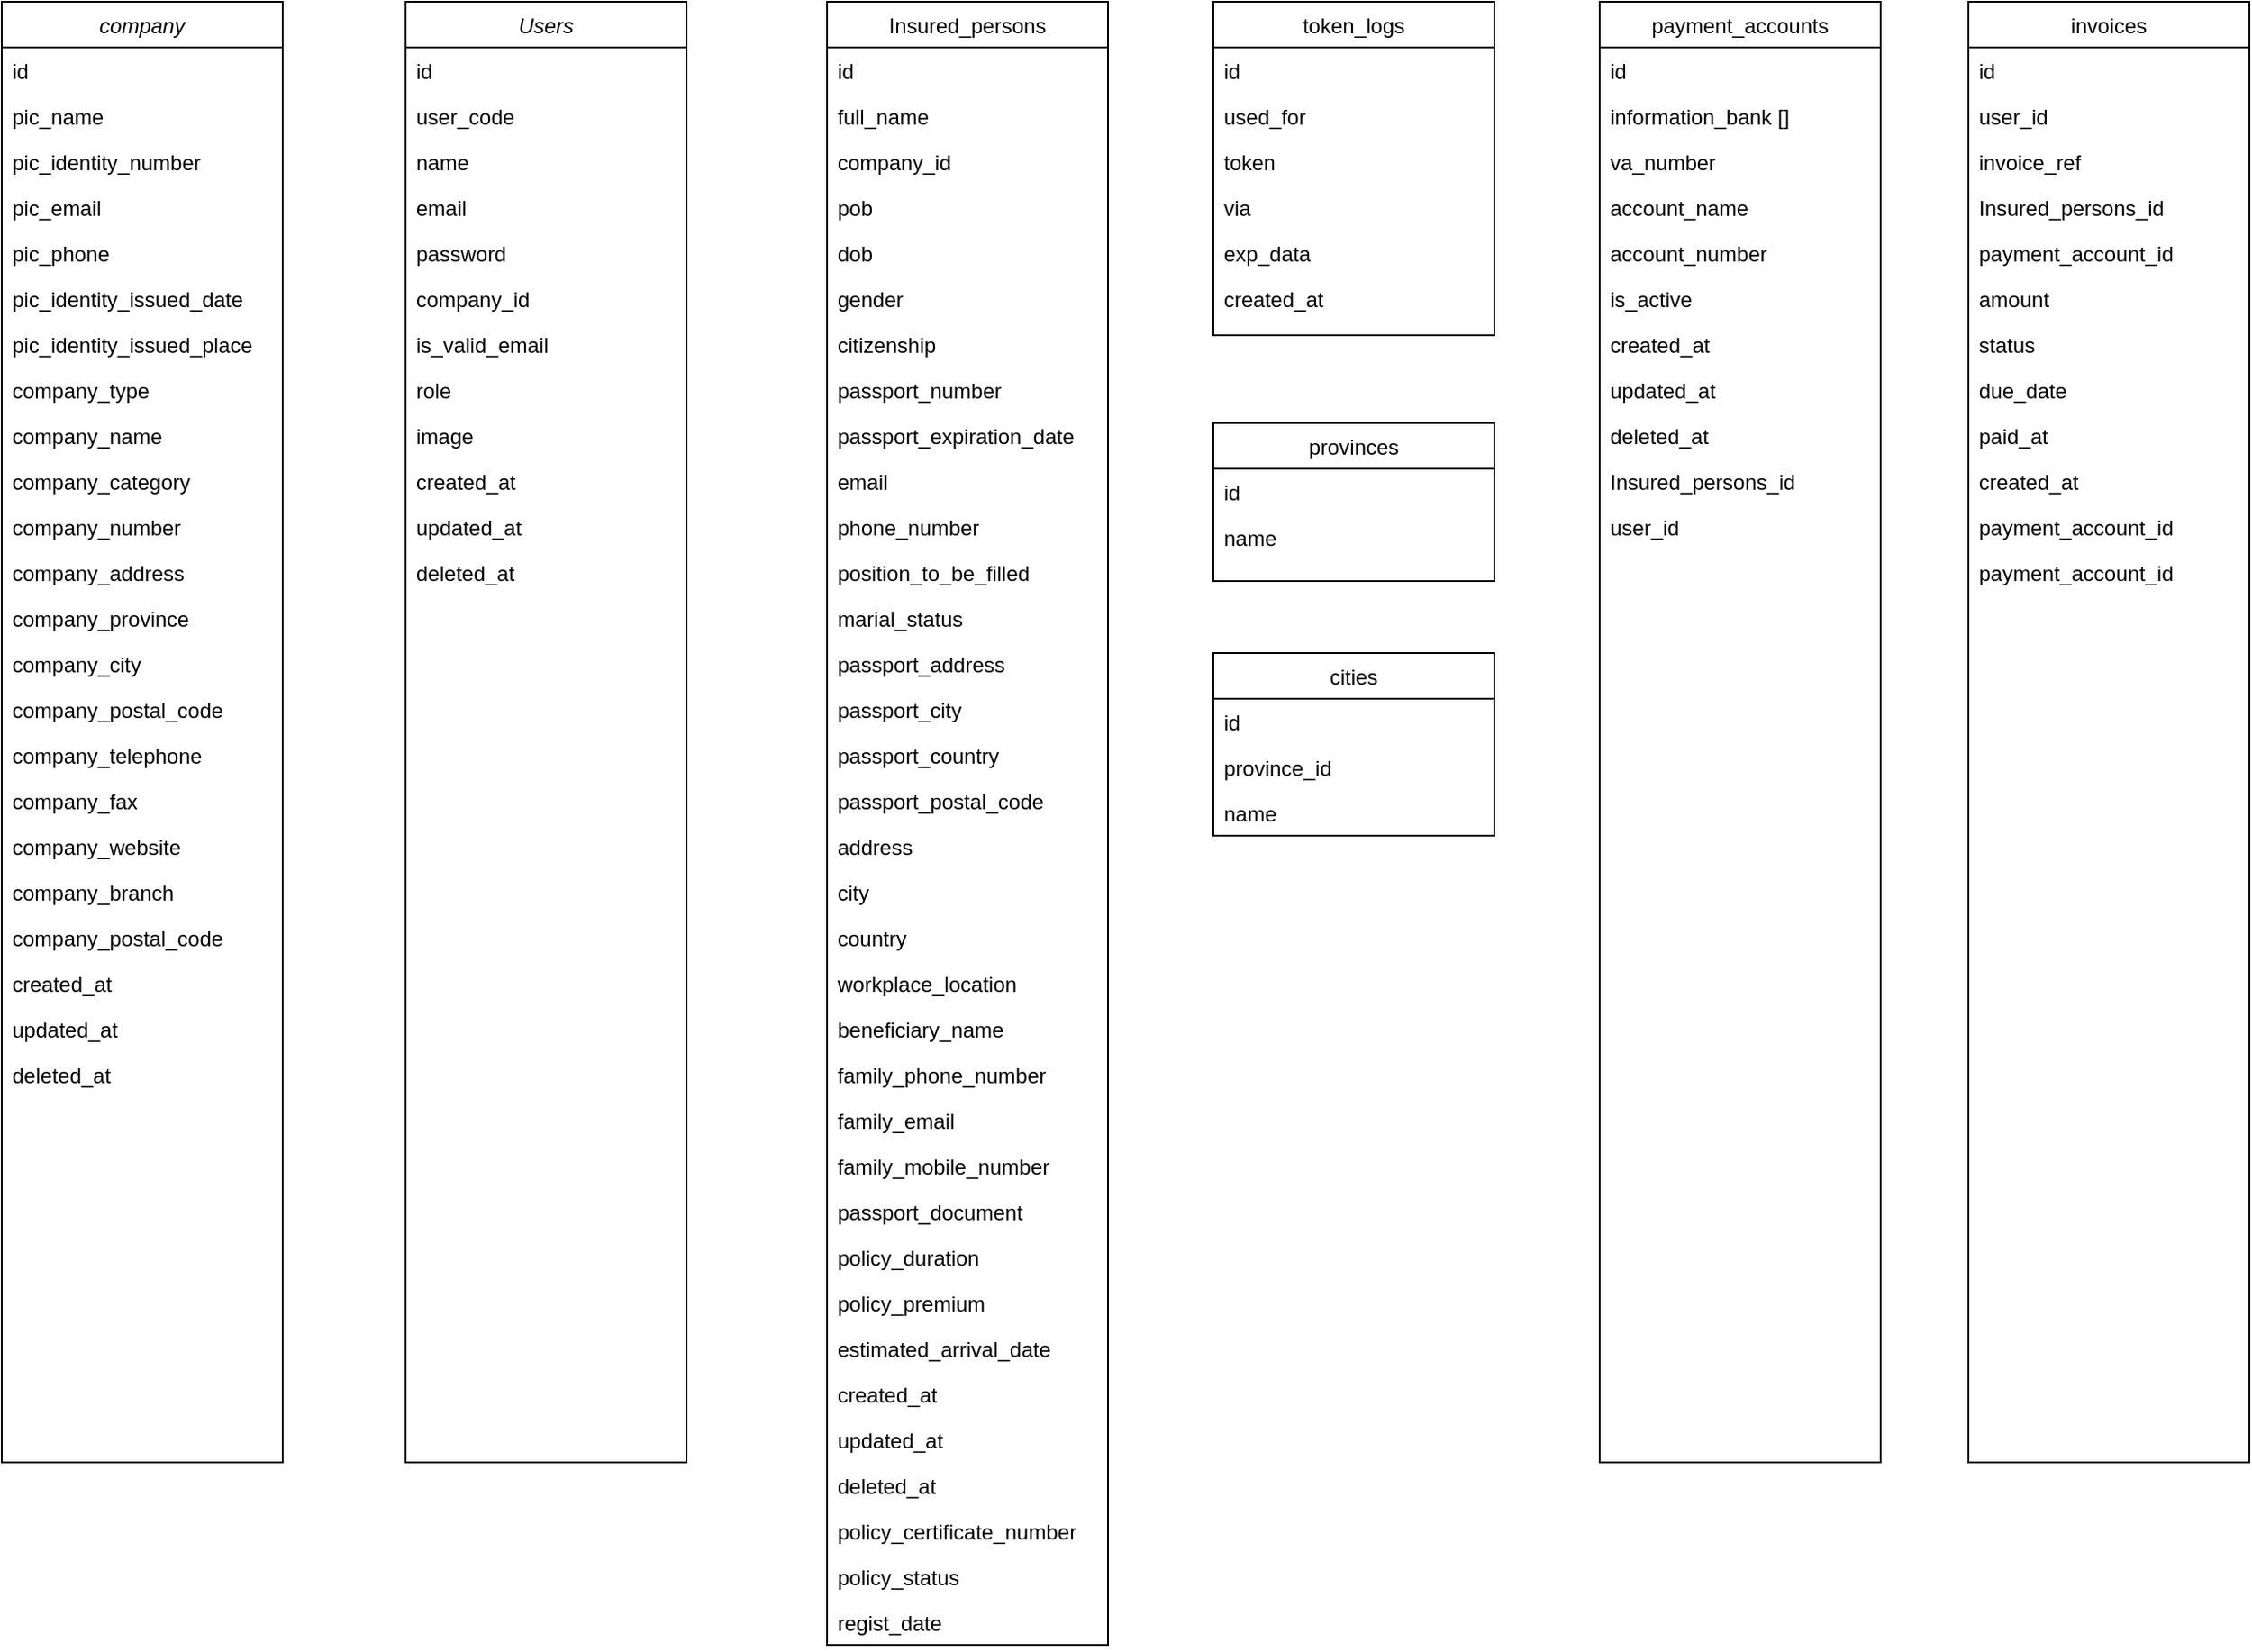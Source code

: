 <mxfile version="28.0.7">
  <diagram id="C5RBs43oDa-KdzZeNtuy" name="Page-1">
    <mxGraphModel dx="963" dy="489" grid="1" gridSize="10" guides="1" tooltips="1" connect="1" arrows="1" fold="1" page="1" pageScale="1" pageWidth="827" pageHeight="1169" math="0" shadow="0">
      <root>
        <mxCell id="WIyWlLk6GJQsqaUBKTNV-0" />
        <mxCell id="WIyWlLk6GJQsqaUBKTNV-1" parent="WIyWlLk6GJQsqaUBKTNV-0" />
        <mxCell id="zkfFHV4jXpPFQw0GAbJ--0" value="Users" style="swimlane;fontStyle=2;align=center;verticalAlign=top;childLayout=stackLayout;horizontal=1;startSize=26;horizontalStack=0;resizeParent=1;resizeLast=0;collapsible=1;marginBottom=0;rounded=0;shadow=0;strokeWidth=1;" parent="WIyWlLk6GJQsqaUBKTNV-1" vertex="1">
          <mxGeometry x="240" y="50" width="160" height="832" as="geometry">
            <mxRectangle x="230" y="140" width="160" height="26" as="alternateBounds" />
          </mxGeometry>
        </mxCell>
        <mxCell id="zkfFHV4jXpPFQw0GAbJ--1" value="id" style="text;align=left;verticalAlign=top;spacingLeft=4;spacingRight=4;overflow=hidden;rotatable=0;points=[[0,0.5],[1,0.5]];portConstraint=eastwest;" parent="zkfFHV4jXpPFQw0GAbJ--0" vertex="1">
          <mxGeometry y="26" width="160" height="26" as="geometry" />
        </mxCell>
        <mxCell id="zkfFHV4jXpPFQw0GAbJ--2" value="user_code" style="text;align=left;verticalAlign=top;spacingLeft=4;spacingRight=4;overflow=hidden;rotatable=0;points=[[0,0.5],[1,0.5]];portConstraint=eastwest;rounded=0;shadow=0;html=0;" parent="zkfFHV4jXpPFQw0GAbJ--0" vertex="1">
          <mxGeometry y="52" width="160" height="26" as="geometry" />
        </mxCell>
        <mxCell id="zkfFHV4jXpPFQw0GAbJ--3" value="name" style="text;align=left;verticalAlign=top;spacingLeft=4;spacingRight=4;overflow=hidden;rotatable=0;points=[[0,0.5],[1,0.5]];portConstraint=eastwest;rounded=0;shadow=0;html=0;" parent="zkfFHV4jXpPFQw0GAbJ--0" vertex="1">
          <mxGeometry y="78" width="160" height="26" as="geometry" />
        </mxCell>
        <mxCell id="PtLo-HiWx1Qt0fZx8iyN-0" value="email" style="text;align=left;verticalAlign=top;spacingLeft=4;spacingRight=4;overflow=hidden;rotatable=0;points=[[0,0.5],[1,0.5]];portConstraint=eastwest;rounded=0;shadow=0;html=0;" vertex="1" parent="zkfFHV4jXpPFQw0GAbJ--0">
          <mxGeometry y="104" width="160" height="26" as="geometry" />
        </mxCell>
        <mxCell id="PtLo-HiWx1Qt0fZx8iyN-1" value="password" style="text;align=left;verticalAlign=top;spacingLeft=4;spacingRight=4;overflow=hidden;rotatable=0;points=[[0,0.5],[1,0.5]];portConstraint=eastwest;rounded=0;shadow=0;html=0;" vertex="1" parent="zkfFHV4jXpPFQw0GAbJ--0">
          <mxGeometry y="130" width="160" height="26" as="geometry" />
        </mxCell>
        <mxCell id="PtLo-HiWx1Qt0fZx8iyN-147" value="company_id" style="text;align=left;verticalAlign=top;spacingLeft=4;spacingRight=4;overflow=hidden;rotatable=0;points=[[0,0.5],[1,0.5]];portConstraint=eastwest;rounded=0;shadow=0;html=0;" vertex="1" parent="zkfFHV4jXpPFQw0GAbJ--0">
          <mxGeometry y="156" width="160" height="26" as="geometry" />
        </mxCell>
        <mxCell id="PtLo-HiWx1Qt0fZx8iyN-21" value="is_valid_email" style="text;align=left;verticalAlign=top;spacingLeft=4;spacingRight=4;overflow=hidden;rotatable=0;points=[[0,0.5],[1,0.5]];portConstraint=eastwest;rounded=0;shadow=0;html=0;" vertex="1" parent="zkfFHV4jXpPFQw0GAbJ--0">
          <mxGeometry y="182" width="160" height="26" as="geometry" />
        </mxCell>
        <mxCell id="PtLo-HiWx1Qt0fZx8iyN-22" value="role" style="text;align=left;verticalAlign=top;spacingLeft=4;spacingRight=4;overflow=hidden;rotatable=0;points=[[0,0.5],[1,0.5]];portConstraint=eastwest;rounded=0;shadow=0;html=0;" vertex="1" parent="zkfFHV4jXpPFQw0GAbJ--0">
          <mxGeometry y="208" width="160" height="26" as="geometry" />
        </mxCell>
        <mxCell id="PtLo-HiWx1Qt0fZx8iyN-23" value="image" style="text;align=left;verticalAlign=top;spacingLeft=4;spacingRight=4;overflow=hidden;rotatable=0;points=[[0,0.5],[1,0.5]];portConstraint=eastwest;rounded=0;shadow=0;html=0;" vertex="1" parent="zkfFHV4jXpPFQw0GAbJ--0">
          <mxGeometry y="234" width="160" height="26" as="geometry" />
        </mxCell>
        <mxCell id="PtLo-HiWx1Qt0fZx8iyN-24" value="created_at" style="text;align=left;verticalAlign=top;spacingLeft=4;spacingRight=4;overflow=hidden;rotatable=0;points=[[0,0.5],[1,0.5]];portConstraint=eastwest;rounded=0;shadow=0;html=0;" vertex="1" parent="zkfFHV4jXpPFQw0GAbJ--0">
          <mxGeometry y="260" width="160" height="26" as="geometry" />
        </mxCell>
        <mxCell id="PtLo-HiWx1Qt0fZx8iyN-25" value="updated_at" style="text;align=left;verticalAlign=top;spacingLeft=4;spacingRight=4;overflow=hidden;rotatable=0;points=[[0,0.5],[1,0.5]];portConstraint=eastwest;rounded=0;shadow=0;html=0;" vertex="1" parent="zkfFHV4jXpPFQw0GAbJ--0">
          <mxGeometry y="286" width="160" height="26" as="geometry" />
        </mxCell>
        <mxCell id="PtLo-HiWx1Qt0fZx8iyN-26" value="deleted_at" style="text;align=left;verticalAlign=top;spacingLeft=4;spacingRight=4;overflow=hidden;rotatable=0;points=[[0,0.5],[1,0.5]];portConstraint=eastwest;rounded=0;shadow=0;html=0;" vertex="1" parent="zkfFHV4jXpPFQw0GAbJ--0">
          <mxGeometry y="312" width="160" height="26" as="geometry" />
        </mxCell>
        <mxCell id="zkfFHV4jXpPFQw0GAbJ--17" value="Insured_persons" style="swimlane;fontStyle=0;align=center;verticalAlign=top;childLayout=stackLayout;horizontal=1;startSize=26;horizontalStack=0;resizeParent=1;resizeLast=0;collapsible=1;marginBottom=0;rounded=0;shadow=0;strokeWidth=1;" parent="WIyWlLk6GJQsqaUBKTNV-1" vertex="1">
          <mxGeometry x="480" y="50" width="160" height="936" as="geometry">
            <mxRectangle x="550" y="140" width="160" height="26" as="alternateBounds" />
          </mxGeometry>
        </mxCell>
        <mxCell id="zkfFHV4jXpPFQw0GAbJ--18" value="id" style="text;align=left;verticalAlign=top;spacingLeft=4;spacingRight=4;overflow=hidden;rotatable=0;points=[[0,0.5],[1,0.5]];portConstraint=eastwest;" parent="zkfFHV4jXpPFQw0GAbJ--17" vertex="1">
          <mxGeometry y="26" width="160" height="26" as="geometry" />
        </mxCell>
        <mxCell id="zkfFHV4jXpPFQw0GAbJ--19" value="full_name" style="text;align=left;verticalAlign=top;spacingLeft=4;spacingRight=4;overflow=hidden;rotatable=0;points=[[0,0.5],[1,0.5]];portConstraint=eastwest;rounded=0;shadow=0;html=0;" parent="zkfFHV4jXpPFQw0GAbJ--17" vertex="1">
          <mxGeometry y="52" width="160" height="26" as="geometry" />
        </mxCell>
        <mxCell id="PtLo-HiWx1Qt0fZx8iyN-50" value="company_id" style="text;align=left;verticalAlign=top;spacingLeft=4;spacingRight=4;overflow=hidden;rotatable=0;points=[[0,0.5],[1,0.5]];portConstraint=eastwest;" vertex="1" parent="zkfFHV4jXpPFQw0GAbJ--17">
          <mxGeometry y="78" width="160" height="26" as="geometry" />
        </mxCell>
        <mxCell id="zkfFHV4jXpPFQw0GAbJ--20" value="pob" style="text;align=left;verticalAlign=top;spacingLeft=4;spacingRight=4;overflow=hidden;rotatable=0;points=[[0,0.5],[1,0.5]];portConstraint=eastwest;rounded=0;shadow=0;html=0;" parent="zkfFHV4jXpPFQw0GAbJ--17" vertex="1">
          <mxGeometry y="104" width="160" height="26" as="geometry" />
        </mxCell>
        <mxCell id="zkfFHV4jXpPFQw0GAbJ--21" value="dob" style="text;align=left;verticalAlign=top;spacingLeft=4;spacingRight=4;overflow=hidden;rotatable=0;points=[[0,0.5],[1,0.5]];portConstraint=eastwest;rounded=0;shadow=0;html=0;" parent="zkfFHV4jXpPFQw0GAbJ--17" vertex="1">
          <mxGeometry y="130" width="160" height="26" as="geometry" />
        </mxCell>
        <mxCell id="zkfFHV4jXpPFQw0GAbJ--22" value="gender" style="text;align=left;verticalAlign=top;spacingLeft=4;spacingRight=4;overflow=hidden;rotatable=0;points=[[0,0.5],[1,0.5]];portConstraint=eastwest;rounded=0;shadow=0;html=0;" parent="zkfFHV4jXpPFQw0GAbJ--17" vertex="1">
          <mxGeometry y="156" width="160" height="26" as="geometry" />
        </mxCell>
        <mxCell id="zkfFHV4jXpPFQw0GAbJ--24" value="citizenship" style="text;align=left;verticalAlign=top;spacingLeft=4;spacingRight=4;overflow=hidden;rotatable=0;points=[[0,0.5],[1,0.5]];portConstraint=eastwest;" parent="zkfFHV4jXpPFQw0GAbJ--17" vertex="1">
          <mxGeometry y="182" width="160" height="26" as="geometry" />
        </mxCell>
        <mxCell id="zkfFHV4jXpPFQw0GAbJ--25" value="passport_number" style="text;align=left;verticalAlign=top;spacingLeft=4;spacingRight=4;overflow=hidden;rotatable=0;points=[[0,0.5],[1,0.5]];portConstraint=eastwest;" parent="zkfFHV4jXpPFQw0GAbJ--17" vertex="1">
          <mxGeometry y="208" width="160" height="26" as="geometry" />
        </mxCell>
        <mxCell id="PtLo-HiWx1Qt0fZx8iyN-28" value="passport_expiration_date" style="text;align=left;verticalAlign=top;spacingLeft=4;spacingRight=4;overflow=hidden;rotatable=0;points=[[0,0.5],[1,0.5]];portConstraint=eastwest;" vertex="1" parent="zkfFHV4jXpPFQw0GAbJ--17">
          <mxGeometry y="234" width="160" height="26" as="geometry" />
        </mxCell>
        <mxCell id="PtLo-HiWx1Qt0fZx8iyN-29" value="email" style="text;align=left;verticalAlign=top;spacingLeft=4;spacingRight=4;overflow=hidden;rotatable=0;points=[[0,0.5],[1,0.5]];portConstraint=eastwest;" vertex="1" parent="zkfFHV4jXpPFQw0GAbJ--17">
          <mxGeometry y="260" width="160" height="26" as="geometry" />
        </mxCell>
        <mxCell id="PtLo-HiWx1Qt0fZx8iyN-30" value="phone_number" style="text;align=left;verticalAlign=top;spacingLeft=4;spacingRight=4;overflow=hidden;rotatable=0;points=[[0,0.5],[1,0.5]];portConstraint=eastwest;" vertex="1" parent="zkfFHV4jXpPFQw0GAbJ--17">
          <mxGeometry y="286" width="160" height="26" as="geometry" />
        </mxCell>
        <mxCell id="PtLo-HiWx1Qt0fZx8iyN-31" value="position_to_be_filled" style="text;align=left;verticalAlign=top;spacingLeft=4;spacingRight=4;overflow=hidden;rotatable=0;points=[[0,0.5],[1,0.5]];portConstraint=eastwest;" vertex="1" parent="zkfFHV4jXpPFQw0GAbJ--17">
          <mxGeometry y="312" width="160" height="26" as="geometry" />
        </mxCell>
        <mxCell id="PtLo-HiWx1Qt0fZx8iyN-32" value="marial_status" style="text;align=left;verticalAlign=top;spacingLeft=4;spacingRight=4;overflow=hidden;rotatable=0;points=[[0,0.5],[1,0.5]];portConstraint=eastwest;" vertex="1" parent="zkfFHV4jXpPFQw0GAbJ--17">
          <mxGeometry y="338" width="160" height="26" as="geometry" />
        </mxCell>
        <mxCell id="PtLo-HiWx1Qt0fZx8iyN-33" value="passport_address" style="text;align=left;verticalAlign=top;spacingLeft=4;spacingRight=4;overflow=hidden;rotatable=0;points=[[0,0.5],[1,0.5]];portConstraint=eastwest;" vertex="1" parent="zkfFHV4jXpPFQw0GAbJ--17">
          <mxGeometry y="364" width="160" height="26" as="geometry" />
        </mxCell>
        <mxCell id="PtLo-HiWx1Qt0fZx8iyN-34" value="passport_city" style="text;align=left;verticalAlign=top;spacingLeft=4;spacingRight=4;overflow=hidden;rotatable=0;points=[[0,0.5],[1,0.5]];portConstraint=eastwest;" vertex="1" parent="zkfFHV4jXpPFQw0GAbJ--17">
          <mxGeometry y="390" width="160" height="26" as="geometry" />
        </mxCell>
        <mxCell id="PtLo-HiWx1Qt0fZx8iyN-35" value="passport_country" style="text;align=left;verticalAlign=top;spacingLeft=4;spacingRight=4;overflow=hidden;rotatable=0;points=[[0,0.5],[1,0.5]];portConstraint=eastwest;" vertex="1" parent="zkfFHV4jXpPFQw0GAbJ--17">
          <mxGeometry y="416" width="160" height="26" as="geometry" />
        </mxCell>
        <mxCell id="PtLo-HiWx1Qt0fZx8iyN-36" value="passport_postal_code" style="text;align=left;verticalAlign=top;spacingLeft=4;spacingRight=4;overflow=hidden;rotatable=0;points=[[0,0.5],[1,0.5]];portConstraint=eastwest;" vertex="1" parent="zkfFHV4jXpPFQw0GAbJ--17">
          <mxGeometry y="442" width="160" height="26" as="geometry" />
        </mxCell>
        <mxCell id="PtLo-HiWx1Qt0fZx8iyN-37" value="address" style="text;align=left;verticalAlign=top;spacingLeft=4;spacingRight=4;overflow=hidden;rotatable=0;points=[[0,0.5],[1,0.5]];portConstraint=eastwest;" vertex="1" parent="zkfFHV4jXpPFQw0GAbJ--17">
          <mxGeometry y="468" width="160" height="26" as="geometry" />
        </mxCell>
        <mxCell id="PtLo-HiWx1Qt0fZx8iyN-38" value="city" style="text;align=left;verticalAlign=top;spacingLeft=4;spacingRight=4;overflow=hidden;rotatable=0;points=[[0,0.5],[1,0.5]];portConstraint=eastwest;" vertex="1" parent="zkfFHV4jXpPFQw0GAbJ--17">
          <mxGeometry y="494" width="160" height="26" as="geometry" />
        </mxCell>
        <mxCell id="PtLo-HiWx1Qt0fZx8iyN-39" value="country" style="text;align=left;verticalAlign=top;spacingLeft=4;spacingRight=4;overflow=hidden;rotatable=0;points=[[0,0.5],[1,0.5]];portConstraint=eastwest;" vertex="1" parent="zkfFHV4jXpPFQw0GAbJ--17">
          <mxGeometry y="520" width="160" height="26" as="geometry" />
        </mxCell>
        <mxCell id="PtLo-HiWx1Qt0fZx8iyN-40" value="workplace_location" style="text;align=left;verticalAlign=top;spacingLeft=4;spacingRight=4;overflow=hidden;rotatable=0;points=[[0,0.5],[1,0.5]];portConstraint=eastwest;" vertex="1" parent="zkfFHV4jXpPFQw0GAbJ--17">
          <mxGeometry y="546" width="160" height="26" as="geometry" />
        </mxCell>
        <mxCell id="PtLo-HiWx1Qt0fZx8iyN-41" value="beneficiary_name" style="text;align=left;verticalAlign=top;spacingLeft=4;spacingRight=4;overflow=hidden;rotatable=0;points=[[0,0.5],[1,0.5]];portConstraint=eastwest;" vertex="1" parent="zkfFHV4jXpPFQw0GAbJ--17">
          <mxGeometry y="572" width="160" height="26" as="geometry" />
        </mxCell>
        <mxCell id="PtLo-HiWx1Qt0fZx8iyN-42" value="family_phone_number" style="text;align=left;verticalAlign=top;spacingLeft=4;spacingRight=4;overflow=hidden;rotatable=0;points=[[0,0.5],[1,0.5]];portConstraint=eastwest;" vertex="1" parent="zkfFHV4jXpPFQw0GAbJ--17">
          <mxGeometry y="598" width="160" height="26" as="geometry" />
        </mxCell>
        <mxCell id="PtLo-HiWx1Qt0fZx8iyN-43" value="family_email" style="text;align=left;verticalAlign=top;spacingLeft=4;spacingRight=4;overflow=hidden;rotatable=0;points=[[0,0.5],[1,0.5]];portConstraint=eastwest;" vertex="1" parent="zkfFHV4jXpPFQw0GAbJ--17">
          <mxGeometry y="624" width="160" height="26" as="geometry" />
        </mxCell>
        <mxCell id="PtLo-HiWx1Qt0fZx8iyN-44" value="family_mobile_number" style="text;align=left;verticalAlign=top;spacingLeft=4;spacingRight=4;overflow=hidden;rotatable=0;points=[[0,0.5],[1,0.5]];portConstraint=eastwest;" vertex="1" parent="zkfFHV4jXpPFQw0GAbJ--17">
          <mxGeometry y="650" width="160" height="26" as="geometry" />
        </mxCell>
        <mxCell id="PtLo-HiWx1Qt0fZx8iyN-45" value="passport_document" style="text;align=left;verticalAlign=top;spacingLeft=4;spacingRight=4;overflow=hidden;rotatable=0;points=[[0,0.5],[1,0.5]];portConstraint=eastwest;" vertex="1" parent="zkfFHV4jXpPFQw0GAbJ--17">
          <mxGeometry y="676" width="160" height="26" as="geometry" />
        </mxCell>
        <mxCell id="PtLo-HiWx1Qt0fZx8iyN-46" value="policy_duration" style="text;align=left;verticalAlign=top;spacingLeft=4;spacingRight=4;overflow=hidden;rotatable=0;points=[[0,0.5],[1,0.5]];portConstraint=eastwest;" vertex="1" parent="zkfFHV4jXpPFQw0GAbJ--17">
          <mxGeometry y="702" width="160" height="26" as="geometry" />
        </mxCell>
        <mxCell id="PtLo-HiWx1Qt0fZx8iyN-165" value="policy_premium" style="text;align=left;verticalAlign=top;spacingLeft=4;spacingRight=4;overflow=hidden;rotatable=0;points=[[0,0.5],[1,0.5]];portConstraint=eastwest;" vertex="1" parent="zkfFHV4jXpPFQw0GAbJ--17">
          <mxGeometry y="728" width="160" height="26" as="geometry" />
        </mxCell>
        <mxCell id="PtLo-HiWx1Qt0fZx8iyN-51" value="estimated_arrival_date" style="text;align=left;verticalAlign=top;spacingLeft=4;spacingRight=4;overflow=hidden;rotatable=0;points=[[0,0.5],[1,0.5]];portConstraint=eastwest;" vertex="1" parent="zkfFHV4jXpPFQw0GAbJ--17">
          <mxGeometry y="754" width="160" height="26" as="geometry" />
        </mxCell>
        <mxCell id="PtLo-HiWx1Qt0fZx8iyN-47" value="created_at" style="text;align=left;verticalAlign=top;spacingLeft=4;spacingRight=4;overflow=hidden;rotatable=0;points=[[0,0.5],[1,0.5]];portConstraint=eastwest;" vertex="1" parent="zkfFHV4jXpPFQw0GAbJ--17">
          <mxGeometry y="780" width="160" height="26" as="geometry" />
        </mxCell>
        <mxCell id="PtLo-HiWx1Qt0fZx8iyN-48" value="updated_at" style="text;align=left;verticalAlign=top;spacingLeft=4;spacingRight=4;overflow=hidden;rotatable=0;points=[[0,0.5],[1,0.5]];portConstraint=eastwest;" vertex="1" parent="zkfFHV4jXpPFQw0GAbJ--17">
          <mxGeometry y="806" width="160" height="26" as="geometry" />
        </mxCell>
        <mxCell id="PtLo-HiWx1Qt0fZx8iyN-49" value="deleted_at" style="text;align=left;verticalAlign=top;spacingLeft=4;spacingRight=4;overflow=hidden;rotatable=0;points=[[0,0.5],[1,0.5]];portConstraint=eastwest;" vertex="1" parent="zkfFHV4jXpPFQw0GAbJ--17">
          <mxGeometry y="832" width="160" height="26" as="geometry" />
        </mxCell>
        <mxCell id="PtLo-HiWx1Qt0fZx8iyN-84" value="policy_certificate_number" style="text;align=left;verticalAlign=top;spacingLeft=4;spacingRight=4;overflow=hidden;rotatable=0;points=[[0,0.5],[1,0.5]];portConstraint=eastwest;" vertex="1" parent="zkfFHV4jXpPFQw0GAbJ--17">
          <mxGeometry y="858" width="160" height="26" as="geometry" />
        </mxCell>
        <mxCell id="PtLo-HiWx1Qt0fZx8iyN-85" value="policy_status" style="text;align=left;verticalAlign=top;spacingLeft=4;spacingRight=4;overflow=hidden;rotatable=0;points=[[0,0.5],[1,0.5]];portConstraint=eastwest;" vertex="1" parent="zkfFHV4jXpPFQw0GAbJ--17">
          <mxGeometry y="884" width="160" height="26" as="geometry" />
        </mxCell>
        <mxCell id="PtLo-HiWx1Qt0fZx8iyN-100" value="regist_date" style="text;align=left;verticalAlign=top;spacingLeft=4;spacingRight=4;overflow=hidden;rotatable=0;points=[[0,0.5],[1,0.5]];portConstraint=eastwest;" vertex="1" parent="zkfFHV4jXpPFQw0GAbJ--17">
          <mxGeometry y="910" width="160" height="26" as="geometry" />
        </mxCell>
        <mxCell id="PtLo-HiWx1Qt0fZx8iyN-52" value="token_logs" style="swimlane;fontStyle=0;align=center;verticalAlign=top;childLayout=stackLayout;horizontal=1;startSize=26;horizontalStack=0;resizeParent=1;resizeLast=0;collapsible=1;marginBottom=0;rounded=0;shadow=0;strokeWidth=1;" vertex="1" parent="WIyWlLk6GJQsqaUBKTNV-1">
          <mxGeometry x="700" y="50" width="160" height="190" as="geometry">
            <mxRectangle x="550" y="140" width="160" height="26" as="alternateBounds" />
          </mxGeometry>
        </mxCell>
        <mxCell id="PtLo-HiWx1Qt0fZx8iyN-53" value="id" style="text;align=left;verticalAlign=top;spacingLeft=4;spacingRight=4;overflow=hidden;rotatable=0;points=[[0,0.5],[1,0.5]];portConstraint=eastwest;" vertex="1" parent="PtLo-HiWx1Qt0fZx8iyN-52">
          <mxGeometry y="26" width="160" height="26" as="geometry" />
        </mxCell>
        <mxCell id="PtLo-HiWx1Qt0fZx8iyN-55" value="used_for" style="text;align=left;verticalAlign=top;spacingLeft=4;spacingRight=4;overflow=hidden;rotatable=0;points=[[0,0.5],[1,0.5]];portConstraint=eastwest;" vertex="1" parent="PtLo-HiWx1Qt0fZx8iyN-52">
          <mxGeometry y="52" width="160" height="26" as="geometry" />
        </mxCell>
        <mxCell id="PtLo-HiWx1Qt0fZx8iyN-81" value="token" style="text;align=left;verticalAlign=top;spacingLeft=4;spacingRight=4;overflow=hidden;rotatable=0;points=[[0,0.5],[1,0.5]];portConstraint=eastwest;" vertex="1" parent="PtLo-HiWx1Qt0fZx8iyN-52">
          <mxGeometry y="78" width="160" height="26" as="geometry" />
        </mxCell>
        <mxCell id="PtLo-HiWx1Qt0fZx8iyN-82" value="via" style="text;align=left;verticalAlign=top;spacingLeft=4;spacingRight=4;overflow=hidden;rotatable=0;points=[[0,0.5],[1,0.5]];portConstraint=eastwest;" vertex="1" parent="PtLo-HiWx1Qt0fZx8iyN-52">
          <mxGeometry y="104" width="160" height="26" as="geometry" />
        </mxCell>
        <mxCell id="PtLo-HiWx1Qt0fZx8iyN-83" value="exp_data" style="text;align=left;verticalAlign=top;spacingLeft=4;spacingRight=4;overflow=hidden;rotatable=0;points=[[0,0.5],[1,0.5]];portConstraint=eastwest;" vertex="1" parent="PtLo-HiWx1Qt0fZx8iyN-52">
          <mxGeometry y="130" width="160" height="26" as="geometry" />
        </mxCell>
        <mxCell id="PtLo-HiWx1Qt0fZx8iyN-160" value="created_at" style="text;align=left;verticalAlign=top;spacingLeft=4;spacingRight=4;overflow=hidden;rotatable=0;points=[[0,0.5],[1,0.5]];portConstraint=eastwest;" vertex="1" parent="PtLo-HiWx1Qt0fZx8iyN-52">
          <mxGeometry y="156" width="160" height="26" as="geometry" />
        </mxCell>
        <mxCell id="PtLo-HiWx1Qt0fZx8iyN-86" value="payment_accounts" style="swimlane;fontStyle=0;align=center;verticalAlign=top;childLayout=stackLayout;horizontal=1;startSize=26;horizontalStack=0;resizeParent=1;resizeLast=0;collapsible=1;marginBottom=0;rounded=0;shadow=0;strokeWidth=1;" vertex="1" parent="WIyWlLk6GJQsqaUBKTNV-1">
          <mxGeometry x="920" y="50" width="160" height="832" as="geometry">
            <mxRectangle x="550" y="140" width="160" height="26" as="alternateBounds" />
          </mxGeometry>
        </mxCell>
        <mxCell id="PtLo-HiWx1Qt0fZx8iyN-87" value="id" style="text;align=left;verticalAlign=top;spacingLeft=4;spacingRight=4;overflow=hidden;rotatable=0;points=[[0,0.5],[1,0.5]];portConstraint=eastwest;" vertex="1" parent="PtLo-HiWx1Qt0fZx8iyN-86">
          <mxGeometry y="26" width="160" height="26" as="geometry" />
        </mxCell>
        <mxCell id="PtLo-HiWx1Qt0fZx8iyN-89" value="information_bank []" style="text;align=left;verticalAlign=top;spacingLeft=4;spacingRight=4;overflow=hidden;rotatable=0;points=[[0,0.5],[1,0.5]];portConstraint=eastwest;" vertex="1" parent="PtLo-HiWx1Qt0fZx8iyN-86">
          <mxGeometry y="52" width="160" height="26" as="geometry" />
        </mxCell>
        <mxCell id="PtLo-HiWx1Qt0fZx8iyN-92" value="va_number" style="text;align=left;verticalAlign=top;spacingLeft=4;spacingRight=4;overflow=hidden;rotatable=0;points=[[0,0.5],[1,0.5]];portConstraint=eastwest;" vertex="1" parent="PtLo-HiWx1Qt0fZx8iyN-86">
          <mxGeometry y="78" width="160" height="26" as="geometry" />
        </mxCell>
        <mxCell id="PtLo-HiWx1Qt0fZx8iyN-91" value="account_name" style="text;align=left;verticalAlign=top;spacingLeft=4;spacingRight=4;overflow=hidden;rotatable=0;points=[[0,0.5],[1,0.5]];portConstraint=eastwest;" vertex="1" parent="PtLo-HiWx1Qt0fZx8iyN-86">
          <mxGeometry y="104" width="160" height="26" as="geometry" />
        </mxCell>
        <mxCell id="PtLo-HiWx1Qt0fZx8iyN-95" value="account_number " style="text;align=left;verticalAlign=top;spacingLeft=4;spacingRight=4;overflow=hidden;rotatable=0;points=[[0,0.5],[1,0.5]];portConstraint=eastwest;" vertex="1" parent="PtLo-HiWx1Qt0fZx8iyN-86">
          <mxGeometry y="130" width="160" height="26" as="geometry" />
        </mxCell>
        <mxCell id="PtLo-HiWx1Qt0fZx8iyN-94" value="is_active " style="text;align=left;verticalAlign=top;spacingLeft=4;spacingRight=4;overflow=hidden;rotatable=0;points=[[0,0.5],[1,0.5]];portConstraint=eastwest;" vertex="1" parent="PtLo-HiWx1Qt0fZx8iyN-86">
          <mxGeometry y="156" width="160" height="26" as="geometry" />
        </mxCell>
        <mxCell id="PtLo-HiWx1Qt0fZx8iyN-96" value="created_at" style="text;align=left;verticalAlign=top;spacingLeft=4;spacingRight=4;overflow=hidden;rotatable=0;points=[[0,0.5],[1,0.5]];portConstraint=eastwest;" vertex="1" parent="PtLo-HiWx1Qt0fZx8iyN-86">
          <mxGeometry y="182" width="160" height="26" as="geometry" />
        </mxCell>
        <mxCell id="PtLo-HiWx1Qt0fZx8iyN-97" value="updated_at" style="text;align=left;verticalAlign=top;spacingLeft=4;spacingRight=4;overflow=hidden;rotatable=0;points=[[0,0.5],[1,0.5]];portConstraint=eastwest;" vertex="1" parent="PtLo-HiWx1Qt0fZx8iyN-86">
          <mxGeometry y="208" width="160" height="26" as="geometry" />
        </mxCell>
        <mxCell id="PtLo-HiWx1Qt0fZx8iyN-98" value="deleted_at" style="text;align=left;verticalAlign=top;spacingLeft=4;spacingRight=4;overflow=hidden;rotatable=0;points=[[0,0.5],[1,0.5]];portConstraint=eastwest;" vertex="1" parent="PtLo-HiWx1Qt0fZx8iyN-86">
          <mxGeometry y="234" width="160" height="26" as="geometry" />
        </mxCell>
        <mxCell id="PtLo-HiWx1Qt0fZx8iyN-114" value="Insured_persons_id" style="text;align=left;verticalAlign=top;spacingLeft=4;spacingRight=4;overflow=hidden;rotatable=0;points=[[0,0.5],[1,0.5]];portConstraint=eastwest;" vertex="1" parent="PtLo-HiWx1Qt0fZx8iyN-86">
          <mxGeometry y="260" width="160" height="26" as="geometry" />
        </mxCell>
        <mxCell id="PtLo-HiWx1Qt0fZx8iyN-115" value="user_id" style="text;align=left;verticalAlign=top;spacingLeft=4;spacingRight=4;overflow=hidden;rotatable=0;points=[[0,0.5],[1,0.5]];portConstraint=eastwest;" vertex="1" parent="PtLo-HiWx1Qt0fZx8iyN-86">
          <mxGeometry y="286" width="160" height="26" as="geometry" />
        </mxCell>
        <mxCell id="PtLo-HiWx1Qt0fZx8iyN-101" value="invoices" style="swimlane;fontStyle=0;align=center;verticalAlign=top;childLayout=stackLayout;horizontal=1;startSize=26;horizontalStack=0;resizeParent=1;resizeLast=0;collapsible=1;marginBottom=0;rounded=0;shadow=0;strokeWidth=1;" vertex="1" parent="WIyWlLk6GJQsqaUBKTNV-1">
          <mxGeometry x="1130" y="50" width="160" height="832" as="geometry">
            <mxRectangle x="550" y="140" width="160" height="26" as="alternateBounds" />
          </mxGeometry>
        </mxCell>
        <mxCell id="PtLo-HiWx1Qt0fZx8iyN-102" value="id" style="text;align=left;verticalAlign=top;spacingLeft=4;spacingRight=4;overflow=hidden;rotatable=0;points=[[0,0.5],[1,0.5]];portConstraint=eastwest;" vertex="1" parent="PtLo-HiWx1Qt0fZx8iyN-101">
          <mxGeometry y="26" width="160" height="26" as="geometry" />
        </mxCell>
        <mxCell id="PtLo-HiWx1Qt0fZx8iyN-103" value="user_id " style="text;align=left;verticalAlign=top;spacingLeft=4;spacingRight=4;overflow=hidden;rotatable=0;points=[[0,0.5],[1,0.5]];portConstraint=eastwest;" vertex="1" parent="PtLo-HiWx1Qt0fZx8iyN-101">
          <mxGeometry y="52" width="160" height="26" as="geometry" />
        </mxCell>
        <mxCell id="PtLo-HiWx1Qt0fZx8iyN-104" value="invoice_ref" style="text;align=left;verticalAlign=top;spacingLeft=4;spacingRight=4;overflow=hidden;rotatable=0;points=[[0,0.5],[1,0.5]];portConstraint=eastwest;" vertex="1" parent="PtLo-HiWx1Qt0fZx8iyN-101">
          <mxGeometry y="78" width="160" height="26" as="geometry" />
        </mxCell>
        <mxCell id="PtLo-HiWx1Qt0fZx8iyN-105" value="Insured_persons_id" style="text;align=left;verticalAlign=top;spacingLeft=4;spacingRight=4;overflow=hidden;rotatable=0;points=[[0,0.5],[1,0.5]];portConstraint=eastwest;" vertex="1" parent="PtLo-HiWx1Qt0fZx8iyN-101">
          <mxGeometry y="104" width="160" height="26" as="geometry" />
        </mxCell>
        <mxCell id="PtLo-HiWx1Qt0fZx8iyN-106" value="payment_account_id " style="text;align=left;verticalAlign=top;spacingLeft=4;spacingRight=4;overflow=hidden;rotatable=0;points=[[0,0.5],[1,0.5]];portConstraint=eastwest;" vertex="1" parent="PtLo-HiWx1Qt0fZx8iyN-101">
          <mxGeometry y="130" width="160" height="26" as="geometry" />
        </mxCell>
        <mxCell id="PtLo-HiWx1Qt0fZx8iyN-107" value="amount " style="text;align=left;verticalAlign=top;spacingLeft=4;spacingRight=4;overflow=hidden;rotatable=0;points=[[0,0.5],[1,0.5]];portConstraint=eastwest;" vertex="1" parent="PtLo-HiWx1Qt0fZx8iyN-101">
          <mxGeometry y="156" width="160" height="26" as="geometry" />
        </mxCell>
        <mxCell id="PtLo-HiWx1Qt0fZx8iyN-108" value="status" style="text;align=left;verticalAlign=top;spacingLeft=4;spacingRight=4;overflow=hidden;rotatable=0;points=[[0,0.5],[1,0.5]];portConstraint=eastwest;" vertex="1" parent="PtLo-HiWx1Qt0fZx8iyN-101">
          <mxGeometry y="182" width="160" height="26" as="geometry" />
        </mxCell>
        <mxCell id="PtLo-HiWx1Qt0fZx8iyN-109" value="due_date " style="text;align=left;verticalAlign=top;spacingLeft=4;spacingRight=4;overflow=hidden;rotatable=0;points=[[0,0.5],[1,0.5]];portConstraint=eastwest;" vertex="1" parent="PtLo-HiWx1Qt0fZx8iyN-101">
          <mxGeometry y="208" width="160" height="26" as="geometry" />
        </mxCell>
        <mxCell id="PtLo-HiWx1Qt0fZx8iyN-110" value="paid_at " style="text;align=left;verticalAlign=top;spacingLeft=4;spacingRight=4;overflow=hidden;rotatable=0;points=[[0,0.5],[1,0.5]];portConstraint=eastwest;" vertex="1" parent="PtLo-HiWx1Qt0fZx8iyN-101">
          <mxGeometry y="234" width="160" height="26" as="geometry" />
        </mxCell>
        <mxCell id="PtLo-HiWx1Qt0fZx8iyN-111" value="created_at " style="text;align=left;verticalAlign=top;spacingLeft=4;spacingRight=4;overflow=hidden;rotatable=0;points=[[0,0.5],[1,0.5]];portConstraint=eastwest;" vertex="1" parent="PtLo-HiWx1Qt0fZx8iyN-101">
          <mxGeometry y="260" width="160" height="26" as="geometry" />
        </mxCell>
        <mxCell id="PtLo-HiWx1Qt0fZx8iyN-112" value="payment_account_id " style="text;align=left;verticalAlign=top;spacingLeft=4;spacingRight=4;overflow=hidden;rotatable=0;points=[[0,0.5],[1,0.5]];portConstraint=eastwest;" vertex="1" parent="PtLo-HiWx1Qt0fZx8iyN-101">
          <mxGeometry y="286" width="160" height="26" as="geometry" />
        </mxCell>
        <mxCell id="PtLo-HiWx1Qt0fZx8iyN-113" value="payment_account_id " style="text;align=left;verticalAlign=top;spacingLeft=4;spacingRight=4;overflow=hidden;rotatable=0;points=[[0,0.5],[1,0.5]];portConstraint=eastwest;" vertex="1" parent="PtLo-HiWx1Qt0fZx8iyN-101">
          <mxGeometry y="312" width="160" height="26" as="geometry" />
        </mxCell>
        <mxCell id="PtLo-HiWx1Qt0fZx8iyN-116" value="company" style="swimlane;fontStyle=2;align=center;verticalAlign=top;childLayout=stackLayout;horizontal=1;startSize=26;horizontalStack=0;resizeParent=1;resizeLast=0;collapsible=1;marginBottom=0;rounded=0;shadow=0;strokeWidth=1;" vertex="1" parent="WIyWlLk6GJQsqaUBKTNV-1">
          <mxGeometry x="10" y="50" width="160" height="832" as="geometry">
            <mxRectangle x="230" y="140" width="160" height="26" as="alternateBounds" />
          </mxGeometry>
        </mxCell>
        <mxCell id="PtLo-HiWx1Qt0fZx8iyN-117" value="id" style="text;align=left;verticalAlign=top;spacingLeft=4;spacingRight=4;overflow=hidden;rotatable=0;points=[[0,0.5],[1,0.5]];portConstraint=eastwest;" vertex="1" parent="PtLo-HiWx1Qt0fZx8iyN-116">
          <mxGeometry y="26" width="160" height="26" as="geometry" />
        </mxCell>
        <mxCell id="PtLo-HiWx1Qt0fZx8iyN-122" value="pic_name" style="text;align=left;verticalAlign=top;spacingLeft=4;spacingRight=4;overflow=hidden;rotatable=0;points=[[0,0.5],[1,0.5]];portConstraint=eastwest;rounded=0;shadow=0;html=0;" vertex="1" parent="PtLo-HiWx1Qt0fZx8iyN-116">
          <mxGeometry y="52" width="160" height="26" as="geometry" />
        </mxCell>
        <mxCell id="PtLo-HiWx1Qt0fZx8iyN-123" value="pic_identity_number" style="text;align=left;verticalAlign=top;spacingLeft=4;spacingRight=4;overflow=hidden;rotatable=0;points=[[0,0.5],[1,0.5]];portConstraint=eastwest;rounded=0;shadow=0;html=0;" vertex="1" parent="PtLo-HiWx1Qt0fZx8iyN-116">
          <mxGeometry y="78" width="160" height="26" as="geometry" />
        </mxCell>
        <mxCell id="PtLo-HiWx1Qt0fZx8iyN-124" value="pic_email" style="text;align=left;verticalAlign=top;spacingLeft=4;spacingRight=4;overflow=hidden;rotatable=0;points=[[0,0.5],[1,0.5]];portConstraint=eastwest;rounded=0;shadow=0;html=0;" vertex="1" parent="PtLo-HiWx1Qt0fZx8iyN-116">
          <mxGeometry y="104" width="160" height="26" as="geometry" />
        </mxCell>
        <mxCell id="PtLo-HiWx1Qt0fZx8iyN-125" value="pic_phone" style="text;align=left;verticalAlign=top;spacingLeft=4;spacingRight=4;overflow=hidden;rotatable=0;points=[[0,0.5],[1,0.5]];portConstraint=eastwest;rounded=0;shadow=0;html=0;" vertex="1" parent="PtLo-HiWx1Qt0fZx8iyN-116">
          <mxGeometry y="130" width="160" height="26" as="geometry" />
        </mxCell>
        <mxCell id="PtLo-HiWx1Qt0fZx8iyN-126" value="pic_identity_issued_date" style="text;align=left;verticalAlign=top;spacingLeft=4;spacingRight=4;overflow=hidden;rotatable=0;points=[[0,0.5],[1,0.5]];portConstraint=eastwest;rounded=0;shadow=0;html=0;" vertex="1" parent="PtLo-HiWx1Qt0fZx8iyN-116">
          <mxGeometry y="156" width="160" height="26" as="geometry" />
        </mxCell>
        <mxCell id="PtLo-HiWx1Qt0fZx8iyN-127" value="pic_identity_issued_place" style="text;align=left;verticalAlign=top;spacingLeft=4;spacingRight=4;overflow=hidden;rotatable=0;points=[[0,0.5],[1,0.5]];portConstraint=eastwest;rounded=0;shadow=0;html=0;" vertex="1" parent="PtLo-HiWx1Qt0fZx8iyN-116">
          <mxGeometry y="182" width="160" height="26" as="geometry" />
        </mxCell>
        <mxCell id="PtLo-HiWx1Qt0fZx8iyN-128" value="company_type" style="text;align=left;verticalAlign=top;spacingLeft=4;spacingRight=4;overflow=hidden;rotatable=0;points=[[0,0.5],[1,0.5]];portConstraint=eastwest;rounded=0;shadow=0;html=0;" vertex="1" parent="PtLo-HiWx1Qt0fZx8iyN-116">
          <mxGeometry y="208" width="160" height="26" as="geometry" />
        </mxCell>
        <mxCell id="PtLo-HiWx1Qt0fZx8iyN-129" value="company_name" style="text;align=left;verticalAlign=top;spacingLeft=4;spacingRight=4;overflow=hidden;rotatable=0;points=[[0,0.5],[1,0.5]];portConstraint=eastwest;rounded=0;shadow=0;html=0;" vertex="1" parent="PtLo-HiWx1Qt0fZx8iyN-116">
          <mxGeometry y="234" width="160" height="26" as="geometry" />
        </mxCell>
        <mxCell id="PtLo-HiWx1Qt0fZx8iyN-130" value="company_category" style="text;align=left;verticalAlign=top;spacingLeft=4;spacingRight=4;overflow=hidden;rotatable=0;points=[[0,0.5],[1,0.5]];portConstraint=eastwest;rounded=0;shadow=0;html=0;" vertex="1" parent="PtLo-HiWx1Qt0fZx8iyN-116">
          <mxGeometry y="260" width="160" height="26" as="geometry" />
        </mxCell>
        <mxCell id="PtLo-HiWx1Qt0fZx8iyN-131" value="company_number" style="text;align=left;verticalAlign=top;spacingLeft=4;spacingRight=4;overflow=hidden;rotatable=0;points=[[0,0.5],[1,0.5]];portConstraint=eastwest;rounded=0;shadow=0;html=0;" vertex="1" parent="PtLo-HiWx1Qt0fZx8iyN-116">
          <mxGeometry y="286" width="160" height="26" as="geometry" />
        </mxCell>
        <mxCell id="PtLo-HiWx1Qt0fZx8iyN-132" value="company_address" style="text;align=left;verticalAlign=top;spacingLeft=4;spacingRight=4;overflow=hidden;rotatable=0;points=[[0,0.5],[1,0.5]];portConstraint=eastwest;rounded=0;shadow=0;html=0;" vertex="1" parent="PtLo-HiWx1Qt0fZx8iyN-116">
          <mxGeometry y="312" width="160" height="26" as="geometry" />
        </mxCell>
        <mxCell id="PtLo-HiWx1Qt0fZx8iyN-133" value="company_province" style="text;align=left;verticalAlign=top;spacingLeft=4;spacingRight=4;overflow=hidden;rotatable=0;points=[[0,0.5],[1,0.5]];portConstraint=eastwest;rounded=0;shadow=0;html=0;" vertex="1" parent="PtLo-HiWx1Qt0fZx8iyN-116">
          <mxGeometry y="338" width="160" height="26" as="geometry" />
        </mxCell>
        <mxCell id="PtLo-HiWx1Qt0fZx8iyN-134" value="company_city" style="text;align=left;verticalAlign=top;spacingLeft=4;spacingRight=4;overflow=hidden;rotatable=0;points=[[0,0.5],[1,0.5]];portConstraint=eastwest;rounded=0;shadow=0;html=0;" vertex="1" parent="PtLo-HiWx1Qt0fZx8iyN-116">
          <mxGeometry y="364" width="160" height="26" as="geometry" />
        </mxCell>
        <mxCell id="PtLo-HiWx1Qt0fZx8iyN-135" value="company_postal_code" style="text;align=left;verticalAlign=top;spacingLeft=4;spacingRight=4;overflow=hidden;rotatable=0;points=[[0,0.5],[1,0.5]];portConstraint=eastwest;rounded=0;shadow=0;html=0;" vertex="1" parent="PtLo-HiWx1Qt0fZx8iyN-116">
          <mxGeometry y="390" width="160" height="26" as="geometry" />
        </mxCell>
        <mxCell id="PtLo-HiWx1Qt0fZx8iyN-136" value="company_telephone" style="text;align=left;verticalAlign=top;spacingLeft=4;spacingRight=4;overflow=hidden;rotatable=0;points=[[0,0.5],[1,0.5]];portConstraint=eastwest;rounded=0;shadow=0;html=0;" vertex="1" parent="PtLo-HiWx1Qt0fZx8iyN-116">
          <mxGeometry y="416" width="160" height="26" as="geometry" />
        </mxCell>
        <mxCell id="PtLo-HiWx1Qt0fZx8iyN-137" value="company_fax" style="text;align=left;verticalAlign=top;spacingLeft=4;spacingRight=4;overflow=hidden;rotatable=0;points=[[0,0.5],[1,0.5]];portConstraint=eastwest;rounded=0;shadow=0;html=0;" vertex="1" parent="PtLo-HiWx1Qt0fZx8iyN-116">
          <mxGeometry y="442" width="160" height="26" as="geometry" />
        </mxCell>
        <mxCell id="PtLo-HiWx1Qt0fZx8iyN-138" value="company_website" style="text;align=left;verticalAlign=top;spacingLeft=4;spacingRight=4;overflow=hidden;rotatable=0;points=[[0,0.5],[1,0.5]];portConstraint=eastwest;rounded=0;shadow=0;html=0;" vertex="1" parent="PtLo-HiWx1Qt0fZx8iyN-116">
          <mxGeometry y="468" width="160" height="26" as="geometry" />
        </mxCell>
        <mxCell id="PtLo-HiWx1Qt0fZx8iyN-139" value="company_branch" style="text;align=left;verticalAlign=top;spacingLeft=4;spacingRight=4;overflow=hidden;rotatable=0;points=[[0,0.5],[1,0.5]];portConstraint=eastwest;rounded=0;shadow=0;html=0;" vertex="1" parent="PtLo-HiWx1Qt0fZx8iyN-116">
          <mxGeometry y="494" width="160" height="26" as="geometry" />
        </mxCell>
        <mxCell id="PtLo-HiWx1Qt0fZx8iyN-140" value="company_postal_code" style="text;align=left;verticalAlign=top;spacingLeft=4;spacingRight=4;overflow=hidden;rotatable=0;points=[[0,0.5],[1,0.5]];portConstraint=eastwest;rounded=0;shadow=0;html=0;" vertex="1" parent="PtLo-HiWx1Qt0fZx8iyN-116">
          <mxGeometry y="520" width="160" height="26" as="geometry" />
        </mxCell>
        <mxCell id="PtLo-HiWx1Qt0fZx8iyN-144" value="created_at" style="text;align=left;verticalAlign=top;spacingLeft=4;spacingRight=4;overflow=hidden;rotatable=0;points=[[0,0.5],[1,0.5]];portConstraint=eastwest;rounded=0;shadow=0;html=0;" vertex="1" parent="PtLo-HiWx1Qt0fZx8iyN-116">
          <mxGeometry y="546" width="160" height="26" as="geometry" />
        </mxCell>
        <mxCell id="PtLo-HiWx1Qt0fZx8iyN-145" value="updated_at" style="text;align=left;verticalAlign=top;spacingLeft=4;spacingRight=4;overflow=hidden;rotatable=0;points=[[0,0.5],[1,0.5]];portConstraint=eastwest;rounded=0;shadow=0;html=0;" vertex="1" parent="PtLo-HiWx1Qt0fZx8iyN-116">
          <mxGeometry y="572" width="160" height="26" as="geometry" />
        </mxCell>
        <mxCell id="PtLo-HiWx1Qt0fZx8iyN-146" value="deleted_at" style="text;align=left;verticalAlign=top;spacingLeft=4;spacingRight=4;overflow=hidden;rotatable=0;points=[[0,0.5],[1,0.5]];portConstraint=eastwest;rounded=0;shadow=0;html=0;" vertex="1" parent="PtLo-HiWx1Qt0fZx8iyN-116">
          <mxGeometry y="598" width="160" height="26" as="geometry" />
        </mxCell>
        <mxCell id="PtLo-HiWx1Qt0fZx8iyN-148" value="provinces" style="swimlane;fontStyle=0;align=center;verticalAlign=top;childLayout=stackLayout;horizontal=1;startSize=26;horizontalStack=0;resizeParent=1;resizeLast=0;collapsible=1;marginBottom=0;rounded=0;shadow=0;strokeWidth=1;" vertex="1" parent="WIyWlLk6GJQsqaUBKTNV-1">
          <mxGeometry x="700" y="290" width="160" height="90" as="geometry">
            <mxRectangle x="550" y="140" width="160" height="26" as="alternateBounds" />
          </mxGeometry>
        </mxCell>
        <mxCell id="PtLo-HiWx1Qt0fZx8iyN-149" value="id" style="text;align=left;verticalAlign=top;spacingLeft=4;spacingRight=4;overflow=hidden;rotatable=0;points=[[0,0.5],[1,0.5]];portConstraint=eastwest;" vertex="1" parent="PtLo-HiWx1Qt0fZx8iyN-148">
          <mxGeometry y="26" width="160" height="26" as="geometry" />
        </mxCell>
        <mxCell id="PtLo-HiWx1Qt0fZx8iyN-150" value="name" style="text;align=left;verticalAlign=top;spacingLeft=4;spacingRight=4;overflow=hidden;rotatable=0;points=[[0,0.5],[1,0.5]];portConstraint=eastwest;" vertex="1" parent="PtLo-HiWx1Qt0fZx8iyN-148">
          <mxGeometry y="52" width="160" height="26" as="geometry" />
        </mxCell>
        <mxCell id="PtLo-HiWx1Qt0fZx8iyN-161" value="cities" style="swimlane;fontStyle=0;align=center;verticalAlign=top;childLayout=stackLayout;horizontal=1;startSize=26;horizontalStack=0;resizeParent=1;resizeLast=0;collapsible=1;marginBottom=0;rounded=0;shadow=0;strokeWidth=1;" vertex="1" parent="WIyWlLk6GJQsqaUBKTNV-1">
          <mxGeometry x="700" y="421" width="160" height="104" as="geometry">
            <mxRectangle x="550" y="140" width="160" height="26" as="alternateBounds" />
          </mxGeometry>
        </mxCell>
        <mxCell id="PtLo-HiWx1Qt0fZx8iyN-162" value="id" style="text;align=left;verticalAlign=top;spacingLeft=4;spacingRight=4;overflow=hidden;rotatable=0;points=[[0,0.5],[1,0.5]];portConstraint=eastwest;" vertex="1" parent="PtLo-HiWx1Qt0fZx8iyN-161">
          <mxGeometry y="26" width="160" height="26" as="geometry" />
        </mxCell>
        <mxCell id="PtLo-HiWx1Qt0fZx8iyN-163" value="province_id" style="text;align=left;verticalAlign=top;spacingLeft=4;spacingRight=4;overflow=hidden;rotatable=0;points=[[0,0.5],[1,0.5]];portConstraint=eastwest;" vertex="1" parent="PtLo-HiWx1Qt0fZx8iyN-161">
          <mxGeometry y="52" width="160" height="26" as="geometry" />
        </mxCell>
        <mxCell id="PtLo-HiWx1Qt0fZx8iyN-164" value="name" style="text;align=left;verticalAlign=top;spacingLeft=4;spacingRight=4;overflow=hidden;rotatable=0;points=[[0,0.5],[1,0.5]];portConstraint=eastwest;" vertex="1" parent="PtLo-HiWx1Qt0fZx8iyN-161">
          <mxGeometry y="78" width="160" height="26" as="geometry" />
        </mxCell>
      </root>
    </mxGraphModel>
  </diagram>
</mxfile>
